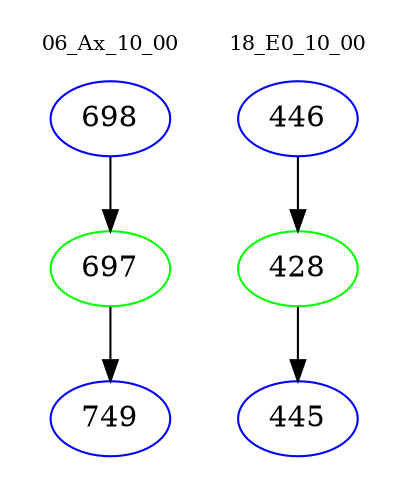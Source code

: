 digraph{
subgraph cluster_0 {
color = white
label = "06_Ax_10_00";
fontsize=10;
T0_698 [label="698", color="blue"]
T0_698 -> T0_697 [color="black"]
T0_697 [label="697", color="green"]
T0_697 -> T0_749 [color="black"]
T0_749 [label="749", color="blue"]
}
subgraph cluster_1 {
color = white
label = "18_E0_10_00";
fontsize=10;
T1_446 [label="446", color="blue"]
T1_446 -> T1_428 [color="black"]
T1_428 [label="428", color="green"]
T1_428 -> T1_445 [color="black"]
T1_445 [label="445", color="blue"]
}
}

